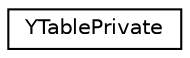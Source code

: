digraph "Graphical Class Hierarchy"
{
 // LATEX_PDF_SIZE
  edge [fontname="Helvetica",fontsize="10",labelfontname="Helvetica",labelfontsize="10"];
  node [fontname="Helvetica",fontsize="10",shape=record];
  rankdir="LR";
  Node0 [label="YTablePrivate",height=0.2,width=0.4,color="black", fillcolor="white", style="filled",URL="$structYTablePrivate.html",tooltip=" "];
}

